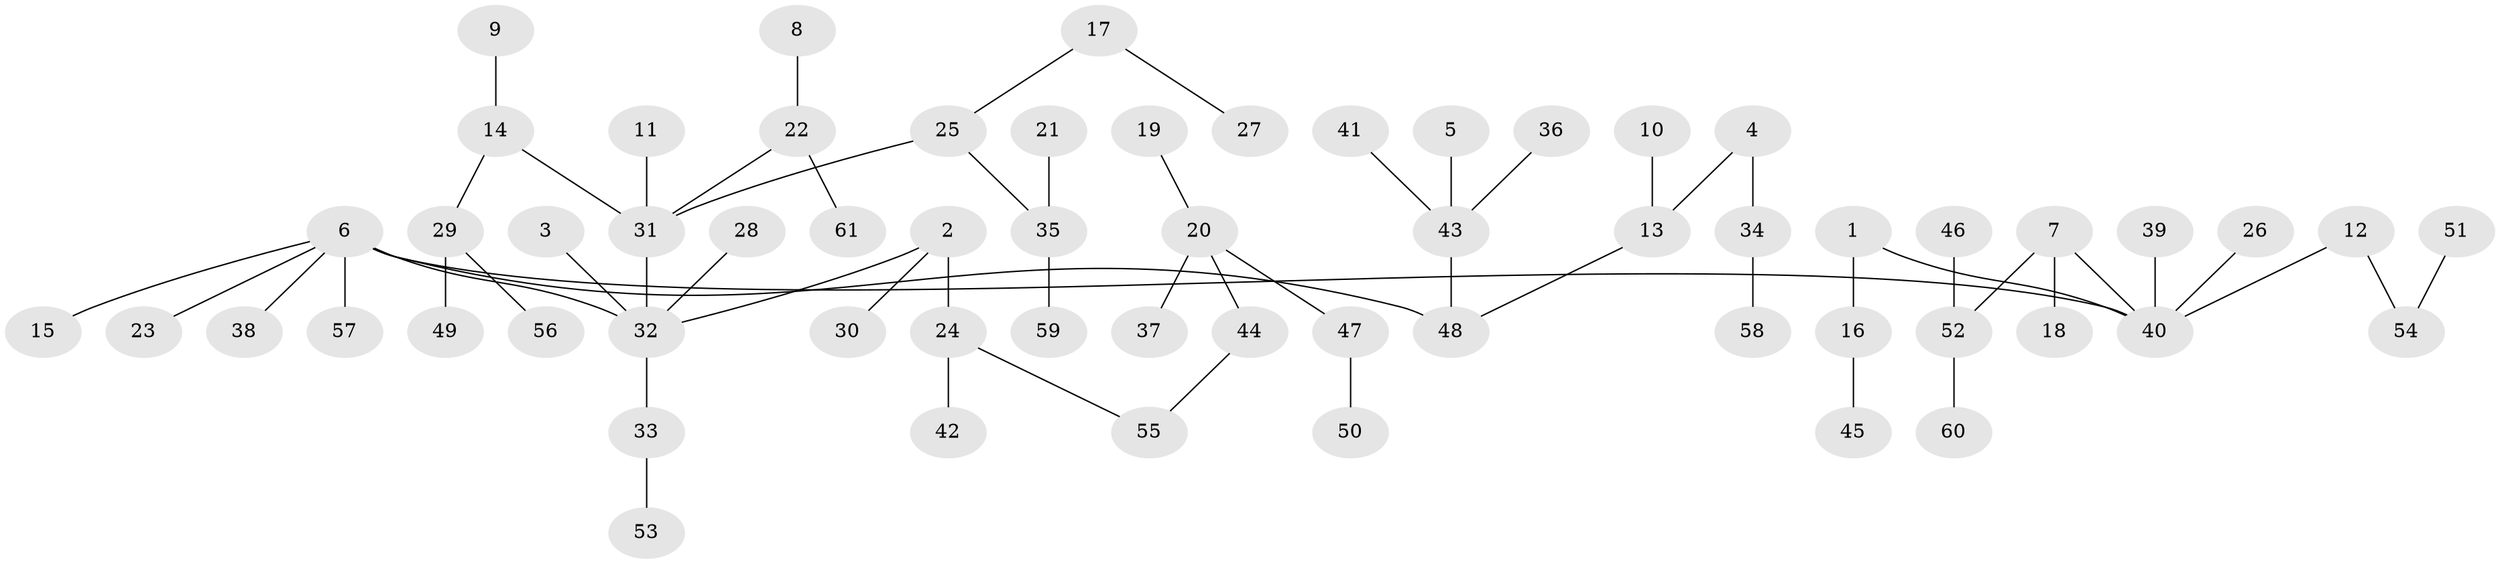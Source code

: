 // original degree distribution, {8: 0.00819672131147541, 2: 0.29508196721311475, 7: 0.01639344262295082, 4: 0.07377049180327869, 6: 0.01639344262295082, 3: 0.11475409836065574, 1: 0.47540983606557374}
// Generated by graph-tools (version 1.1) at 2025/26/03/09/25 03:26:32]
// undirected, 61 vertices, 60 edges
graph export_dot {
graph [start="1"]
  node [color=gray90,style=filled];
  1;
  2;
  3;
  4;
  5;
  6;
  7;
  8;
  9;
  10;
  11;
  12;
  13;
  14;
  15;
  16;
  17;
  18;
  19;
  20;
  21;
  22;
  23;
  24;
  25;
  26;
  27;
  28;
  29;
  30;
  31;
  32;
  33;
  34;
  35;
  36;
  37;
  38;
  39;
  40;
  41;
  42;
  43;
  44;
  45;
  46;
  47;
  48;
  49;
  50;
  51;
  52;
  53;
  54;
  55;
  56;
  57;
  58;
  59;
  60;
  61;
  1 -- 16 [weight=1.0];
  1 -- 40 [weight=1.0];
  2 -- 24 [weight=1.0];
  2 -- 30 [weight=1.0];
  2 -- 32 [weight=1.0];
  3 -- 32 [weight=1.0];
  4 -- 13 [weight=1.0];
  4 -- 34 [weight=1.0];
  5 -- 43 [weight=1.0];
  6 -- 15 [weight=1.0];
  6 -- 23 [weight=1.0];
  6 -- 32 [weight=1.0];
  6 -- 38 [weight=1.0];
  6 -- 40 [weight=1.0];
  6 -- 48 [weight=1.0];
  6 -- 57 [weight=1.0];
  7 -- 18 [weight=1.0];
  7 -- 40 [weight=1.0];
  7 -- 52 [weight=1.0];
  8 -- 22 [weight=1.0];
  9 -- 14 [weight=1.0];
  10 -- 13 [weight=1.0];
  11 -- 31 [weight=1.0];
  12 -- 40 [weight=1.0];
  12 -- 54 [weight=1.0];
  13 -- 48 [weight=1.0];
  14 -- 29 [weight=1.0];
  14 -- 31 [weight=1.0];
  16 -- 45 [weight=1.0];
  17 -- 25 [weight=1.0];
  17 -- 27 [weight=1.0];
  19 -- 20 [weight=1.0];
  20 -- 37 [weight=1.0];
  20 -- 44 [weight=1.0];
  20 -- 47 [weight=1.0];
  21 -- 35 [weight=1.0];
  22 -- 31 [weight=1.0];
  22 -- 61 [weight=1.0];
  24 -- 42 [weight=1.0];
  24 -- 55 [weight=1.0];
  25 -- 31 [weight=1.0];
  25 -- 35 [weight=1.0];
  26 -- 40 [weight=1.0];
  28 -- 32 [weight=1.0];
  29 -- 49 [weight=1.0];
  29 -- 56 [weight=1.0];
  31 -- 32 [weight=1.0];
  32 -- 33 [weight=1.0];
  33 -- 53 [weight=1.0];
  34 -- 58 [weight=1.0];
  35 -- 59 [weight=1.0];
  36 -- 43 [weight=1.0];
  39 -- 40 [weight=1.0];
  41 -- 43 [weight=1.0];
  43 -- 48 [weight=1.0];
  44 -- 55 [weight=1.0];
  46 -- 52 [weight=1.0];
  47 -- 50 [weight=1.0];
  51 -- 54 [weight=1.0];
  52 -- 60 [weight=1.0];
}
